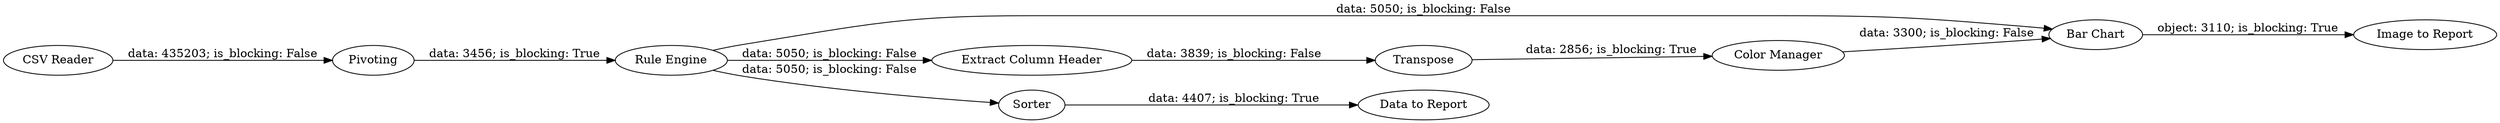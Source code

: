 digraph {
	"-2975553841240942786_3" [label="Rule Engine"]
	"-2975553841240942786_2" [label=Pivoting]
	"-2975553841240942786_8" [label="Bar Chart"]
	"-2975553841240942786_5" [label="Extract Column Header"]
	"-2975553841240942786_6" [label=Transpose]
	"-2975553841240942786_10" [label="Data to Report"]
	"-2975553841240942786_4" [label=Sorter]
	"-2975553841240942786_7" [label="Color Manager"]
	"-2975553841240942786_9" [label="Image to Report"]
	"-2975553841240942786_11" [label="CSV Reader"]
	"-2975553841240942786_3" -> "-2975553841240942786_8" [label="data: 5050; is_blocking: False"]
	"-2975553841240942786_3" -> "-2975553841240942786_5" [label="data: 5050; is_blocking: False"]
	"-2975553841240942786_3" -> "-2975553841240942786_4" [label="data: 5050; is_blocking: False"]
	"-2975553841240942786_4" -> "-2975553841240942786_10" [label="data: 4407; is_blocking: True"]
	"-2975553841240942786_11" -> "-2975553841240942786_2" [label="data: 435203; is_blocking: False"]
	"-2975553841240942786_2" -> "-2975553841240942786_3" [label="data: 3456; is_blocking: True"]
	"-2975553841240942786_8" -> "-2975553841240942786_9" [label="object: 3110; is_blocking: True"]
	"-2975553841240942786_7" -> "-2975553841240942786_8" [label="data: 3300; is_blocking: False"]
	"-2975553841240942786_5" -> "-2975553841240942786_6" [label="data: 3839; is_blocking: False"]
	"-2975553841240942786_6" -> "-2975553841240942786_7" [label="data: 2856; is_blocking: True"]
	rankdir=LR
}
